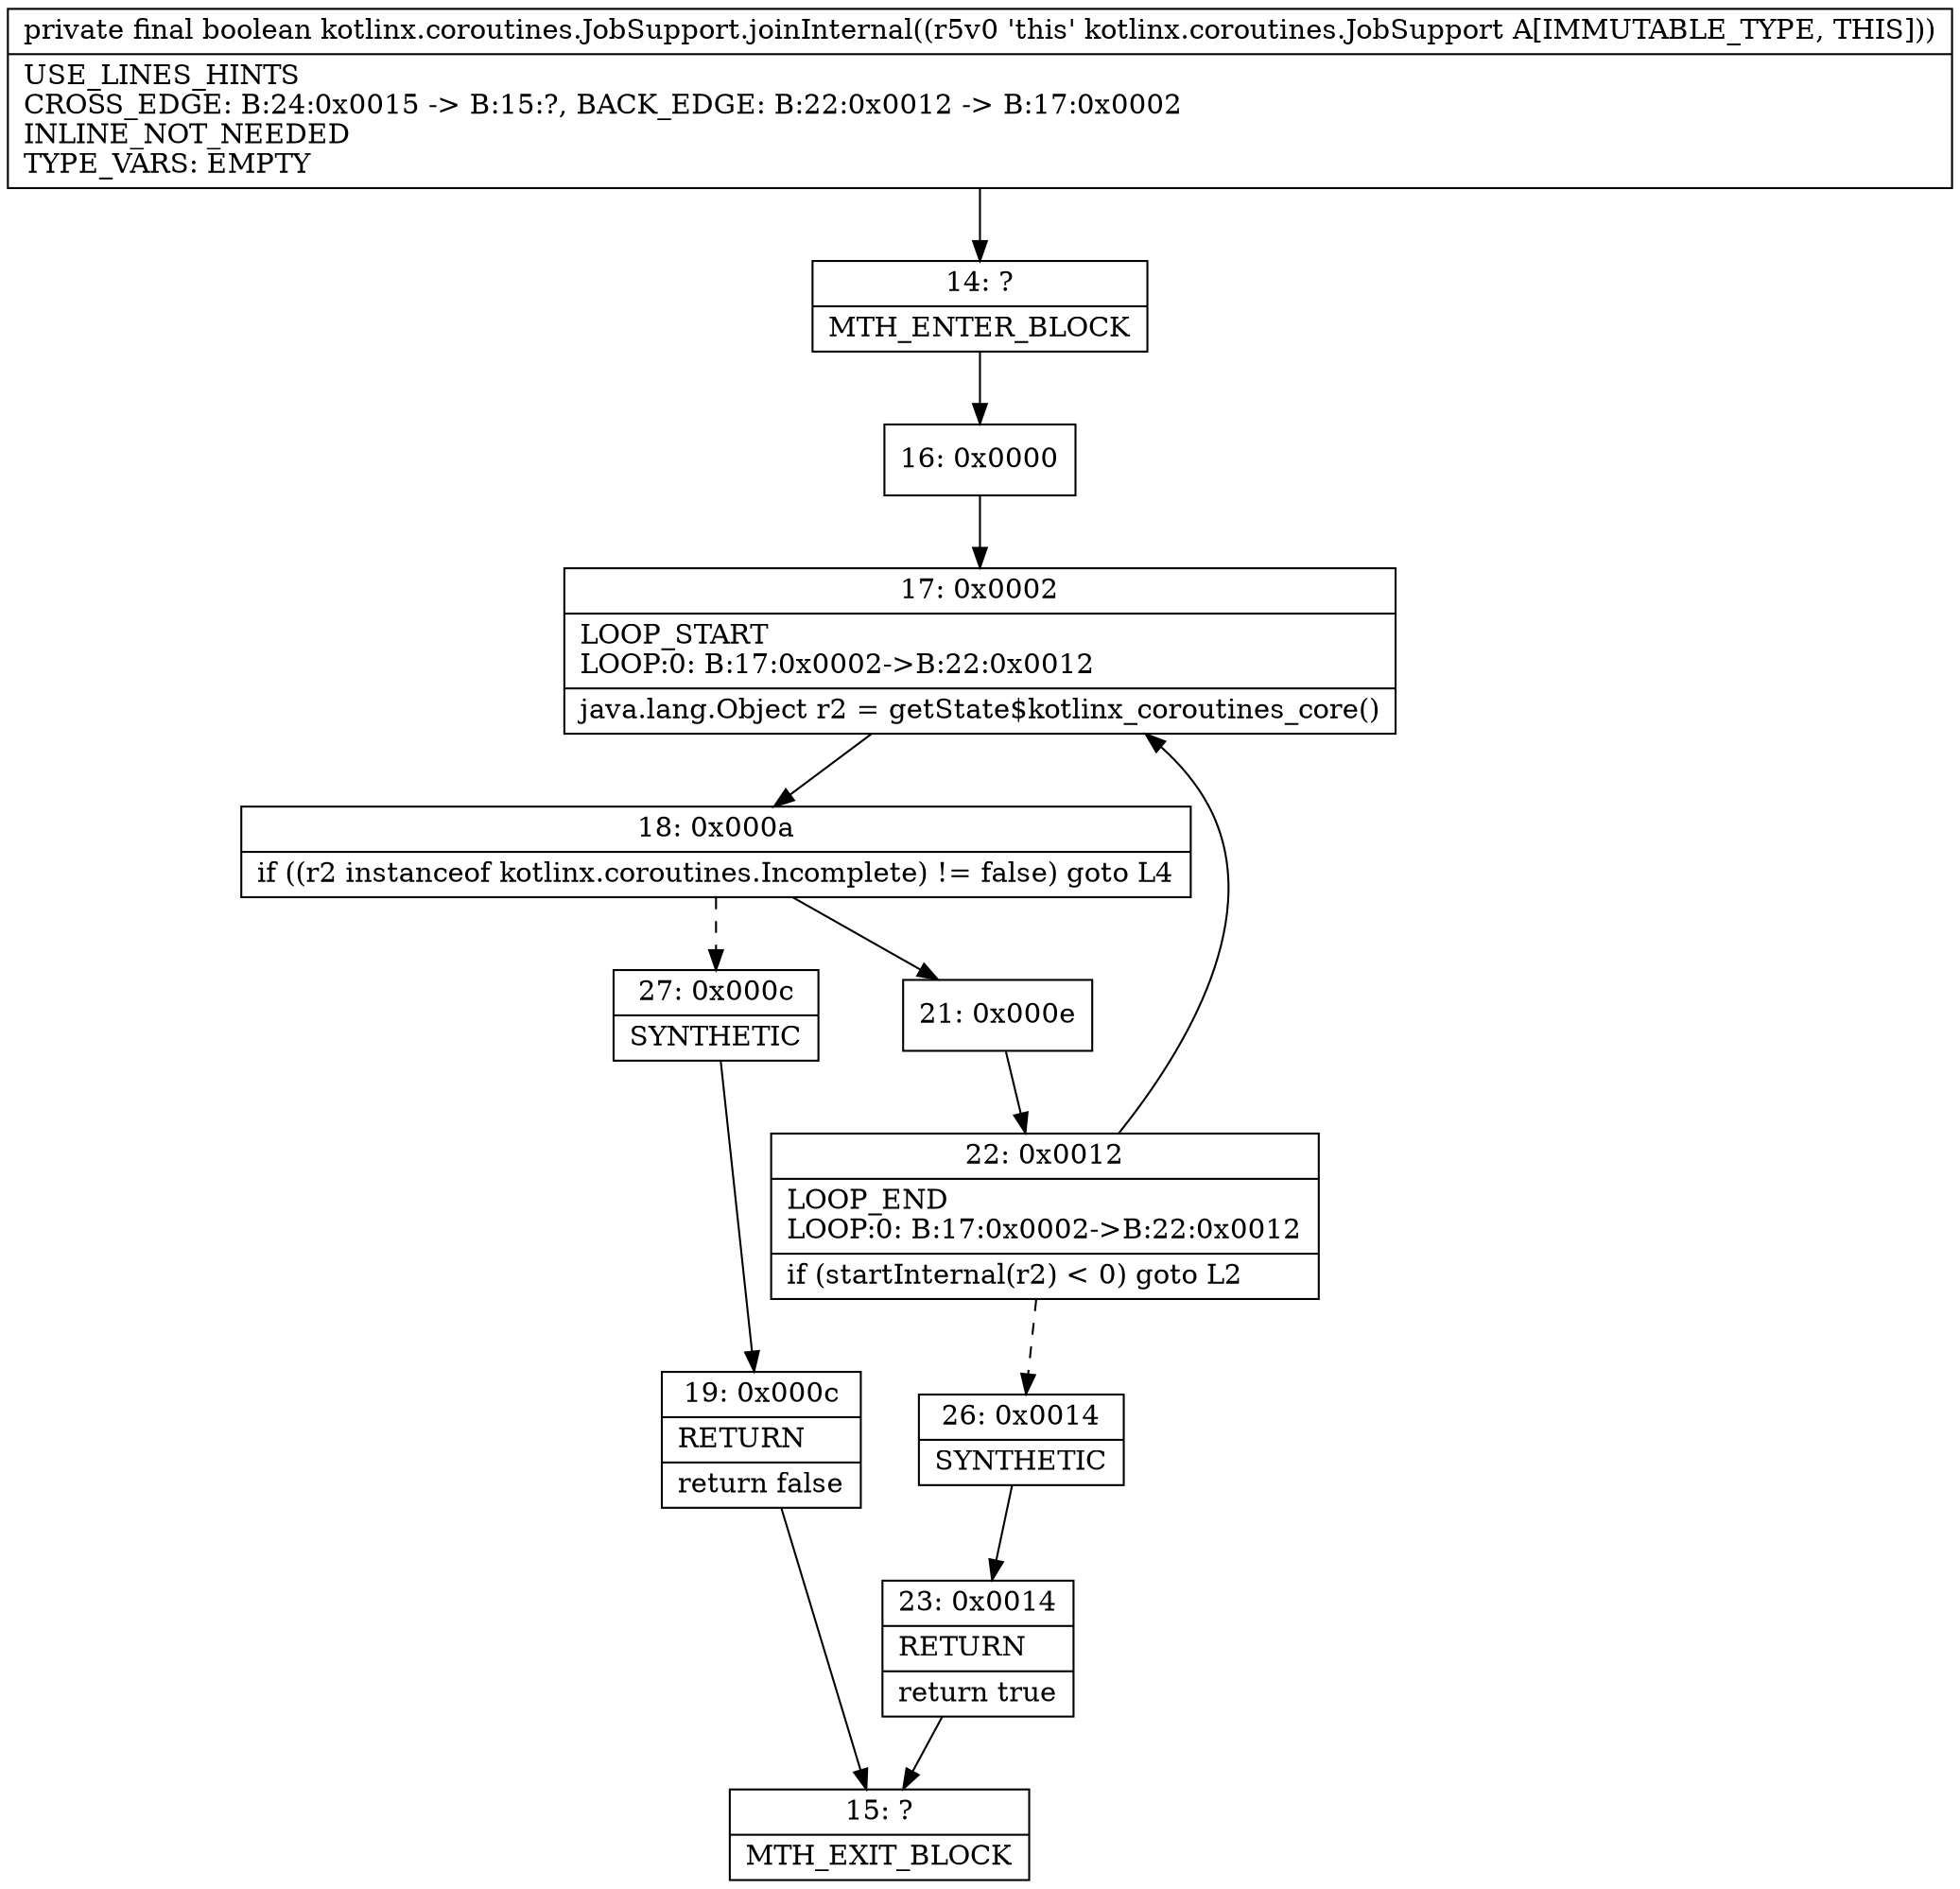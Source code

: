 digraph "CFG forkotlinx.coroutines.JobSupport.joinInternal()Z" {
Node_14 [shape=record,label="{14\:\ ?|MTH_ENTER_BLOCK\l}"];
Node_16 [shape=record,label="{16\:\ 0x0000}"];
Node_17 [shape=record,label="{17\:\ 0x0002|LOOP_START\lLOOP:0: B:17:0x0002\-\>B:22:0x0012\l|java.lang.Object r2 = getState$kotlinx_coroutines_core()\l}"];
Node_18 [shape=record,label="{18\:\ 0x000a|if ((r2 instanceof kotlinx.coroutines.Incomplete) != false) goto L4\l}"];
Node_21 [shape=record,label="{21\:\ 0x000e}"];
Node_22 [shape=record,label="{22\:\ 0x0012|LOOP_END\lLOOP:0: B:17:0x0002\-\>B:22:0x0012\l|if (startInternal(r2) \< 0) goto L2\l}"];
Node_26 [shape=record,label="{26\:\ 0x0014|SYNTHETIC\l}"];
Node_23 [shape=record,label="{23\:\ 0x0014|RETURN\l|return true\l}"];
Node_15 [shape=record,label="{15\:\ ?|MTH_EXIT_BLOCK\l}"];
Node_27 [shape=record,label="{27\:\ 0x000c|SYNTHETIC\l}"];
Node_19 [shape=record,label="{19\:\ 0x000c|RETURN\l|return false\l}"];
MethodNode[shape=record,label="{private final boolean kotlinx.coroutines.JobSupport.joinInternal((r5v0 'this' kotlinx.coroutines.JobSupport A[IMMUTABLE_TYPE, THIS]))  | USE_LINES_HINTS\lCROSS_EDGE: B:24:0x0015 \-\> B:15:?, BACK_EDGE: B:22:0x0012 \-\> B:17:0x0002\lINLINE_NOT_NEEDED\lTYPE_VARS: EMPTY\l}"];
MethodNode -> Node_14;Node_14 -> Node_16;
Node_16 -> Node_17;
Node_17 -> Node_18;
Node_18 -> Node_21;
Node_18 -> Node_27[style=dashed];
Node_21 -> Node_22;
Node_22 -> Node_17;
Node_22 -> Node_26[style=dashed];
Node_26 -> Node_23;
Node_23 -> Node_15;
Node_27 -> Node_19;
Node_19 -> Node_15;
}

